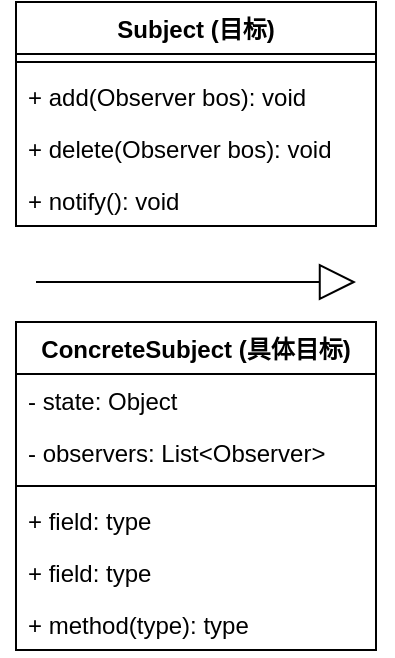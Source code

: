 <mxfile version="24.0.5" type="github">
  <diagram name="第 1 页" id="2BgWzdpls95ciU2XflqQ">
    <mxGraphModel dx="888" dy="475" grid="1" gridSize="10" guides="1" tooltips="1" connect="1" arrows="1" fold="1" page="1" pageScale="1" pageWidth="827" pageHeight="1169" math="0" shadow="0">
      <root>
        <mxCell id="0" />
        <mxCell id="1" parent="0" />
        <mxCell id="061i2ZvZw6jcnUKHWj4o-1" value="Subject (目标)" style="swimlane;fontStyle=1;align=center;verticalAlign=top;childLayout=stackLayout;horizontal=1;startSize=26;horizontalStack=0;resizeParent=1;resizeParentMax=0;resizeLast=0;collapsible=1;marginBottom=0;whiteSpace=wrap;html=1;" vertex="1" parent="1">
          <mxGeometry x="160" y="140" width="180" height="112" as="geometry">
            <mxRectangle x="260" y="170" width="100" height="30" as="alternateBounds" />
          </mxGeometry>
        </mxCell>
        <mxCell id="061i2ZvZw6jcnUKHWj4o-3" value="" style="line;strokeWidth=1;fillColor=none;align=left;verticalAlign=middle;spacingTop=-1;spacingLeft=3;spacingRight=3;rotatable=0;labelPosition=right;points=[];portConstraint=eastwest;strokeColor=inherit;" vertex="1" parent="061i2ZvZw6jcnUKHWj4o-1">
          <mxGeometry y="26" width="180" height="8" as="geometry" />
        </mxCell>
        <mxCell id="061i2ZvZw6jcnUKHWj4o-7" value="+ add(Observer bos): void" style="text;strokeColor=none;fillColor=none;align=left;verticalAlign=top;spacingLeft=4;spacingRight=4;overflow=hidden;rotatable=0;points=[[0,0.5],[1,0.5]];portConstraint=eastwest;whiteSpace=wrap;html=1;" vertex="1" parent="061i2ZvZw6jcnUKHWj4o-1">
          <mxGeometry y="34" width="180" height="26" as="geometry" />
        </mxCell>
        <mxCell id="061i2ZvZw6jcnUKHWj4o-9" value="+ delete(Observer bos): void" style="text;strokeColor=none;fillColor=none;align=left;verticalAlign=top;spacingLeft=4;spacingRight=4;overflow=hidden;rotatable=0;points=[[0,0.5],[1,0.5]];portConstraint=eastwest;whiteSpace=wrap;html=1;" vertex="1" parent="061i2ZvZw6jcnUKHWj4o-1">
          <mxGeometry y="60" width="180" height="26" as="geometry" />
        </mxCell>
        <mxCell id="061i2ZvZw6jcnUKHWj4o-10" value="+ notify(): void" style="text;strokeColor=none;fillColor=none;align=left;verticalAlign=top;spacingLeft=4;spacingRight=4;overflow=hidden;rotatable=0;points=[[0,0.5],[1,0.5]];portConstraint=eastwest;whiteSpace=wrap;html=1;" vertex="1" parent="061i2ZvZw6jcnUKHWj4o-1">
          <mxGeometry y="86" width="180" height="26" as="geometry" />
        </mxCell>
        <mxCell id="061i2ZvZw6jcnUKHWj4o-11" value="ConcreteSubject (具体目标)" style="swimlane;fontStyle=1;align=center;verticalAlign=top;childLayout=stackLayout;horizontal=1;startSize=26;horizontalStack=0;resizeParent=1;resizeParentMax=0;resizeLast=0;collapsible=1;marginBottom=0;whiteSpace=wrap;html=1;" vertex="1" parent="1">
          <mxGeometry x="160" y="300" width="180" height="164" as="geometry" />
        </mxCell>
        <mxCell id="061i2ZvZw6jcnUKHWj4o-12" value="-&lt;span style=&quot;background-color: initial;&quot;&gt;&amp;nbsp;state: Object&lt;/span&gt;" style="text;strokeColor=none;fillColor=none;align=left;verticalAlign=top;spacingLeft=4;spacingRight=4;overflow=hidden;rotatable=0;points=[[0,0.5],[1,0.5]];portConstraint=eastwest;whiteSpace=wrap;html=1;" vertex="1" parent="061i2ZvZw6jcnUKHWj4o-11">
          <mxGeometry y="26" width="180" height="26" as="geometry" />
        </mxCell>
        <mxCell id="061i2ZvZw6jcnUKHWj4o-14" value="- observers: List&amp;lt;Observer&amp;gt;" style="text;strokeColor=none;fillColor=none;align=left;verticalAlign=top;spacingLeft=4;spacingRight=4;overflow=hidden;rotatable=0;points=[[0,0.5],[1,0.5]];portConstraint=eastwest;whiteSpace=wrap;html=1;" vertex="1" parent="061i2ZvZw6jcnUKHWj4o-11">
          <mxGeometry y="52" width="180" height="26" as="geometry" />
        </mxCell>
        <mxCell id="061i2ZvZw6jcnUKHWj4o-13" value="" style="line;strokeWidth=1;fillColor=none;align=left;verticalAlign=middle;spacingTop=-1;spacingLeft=3;spacingRight=3;rotatable=0;labelPosition=right;points=[];portConstraint=eastwest;strokeColor=inherit;" vertex="1" parent="061i2ZvZw6jcnUKHWj4o-11">
          <mxGeometry y="78" width="180" height="8" as="geometry" />
        </mxCell>
        <mxCell id="061i2ZvZw6jcnUKHWj4o-15" value="+ field: type" style="text;strokeColor=none;fillColor=none;align=left;verticalAlign=top;spacingLeft=4;spacingRight=4;overflow=hidden;rotatable=0;points=[[0,0.5],[1,0.5]];portConstraint=eastwest;whiteSpace=wrap;html=1;" vertex="1" parent="061i2ZvZw6jcnUKHWj4o-11">
          <mxGeometry y="86" width="180" height="26" as="geometry" />
        </mxCell>
        <mxCell id="061i2ZvZw6jcnUKHWj4o-16" value="+ field: type" style="text;strokeColor=none;fillColor=none;align=left;verticalAlign=top;spacingLeft=4;spacingRight=4;overflow=hidden;rotatable=0;points=[[0,0.5],[1,0.5]];portConstraint=eastwest;whiteSpace=wrap;html=1;" vertex="1" parent="061i2ZvZw6jcnUKHWj4o-11">
          <mxGeometry y="112" width="180" height="26" as="geometry" />
        </mxCell>
        <mxCell id="061i2ZvZw6jcnUKHWj4o-20" value="+ method(type): type" style="text;strokeColor=none;fillColor=none;align=left;verticalAlign=top;spacingLeft=4;spacingRight=4;overflow=hidden;rotatable=0;points=[[0,0.5],[1,0.5]];portConstraint=eastwest;whiteSpace=wrap;html=1;" vertex="1" parent="061i2ZvZw6jcnUKHWj4o-11">
          <mxGeometry y="138" width="180" height="26" as="geometry" />
        </mxCell>
        <mxCell id="061i2ZvZw6jcnUKHWj4o-21" value="" style="endArrow=block;endSize=16;endFill=0;html=1;rounded=0;" edge="1" parent="1">
          <mxGeometry width="160" relative="1" as="geometry">
            <mxPoint x="170" y="280" as="sourcePoint" />
            <mxPoint x="330" y="280" as="targetPoint" />
            <mxPoint as="offset" />
          </mxGeometry>
        </mxCell>
      </root>
    </mxGraphModel>
  </diagram>
</mxfile>
